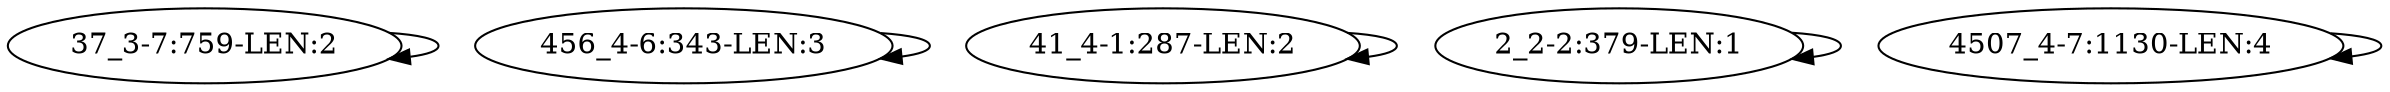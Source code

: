 digraph G {
    "37_3-7:759-LEN:2" -> "37_3-7:759-LEN:2";
    "456_4-6:343-LEN:3" -> "456_4-6:343-LEN:3";
    "41_4-1:287-LEN:2" -> "41_4-1:287-LEN:2";
    "2_2-2:379-LEN:1" -> "2_2-2:379-LEN:1";
    "4507_4-7:1130-LEN:4" -> "4507_4-7:1130-LEN:4";
}
